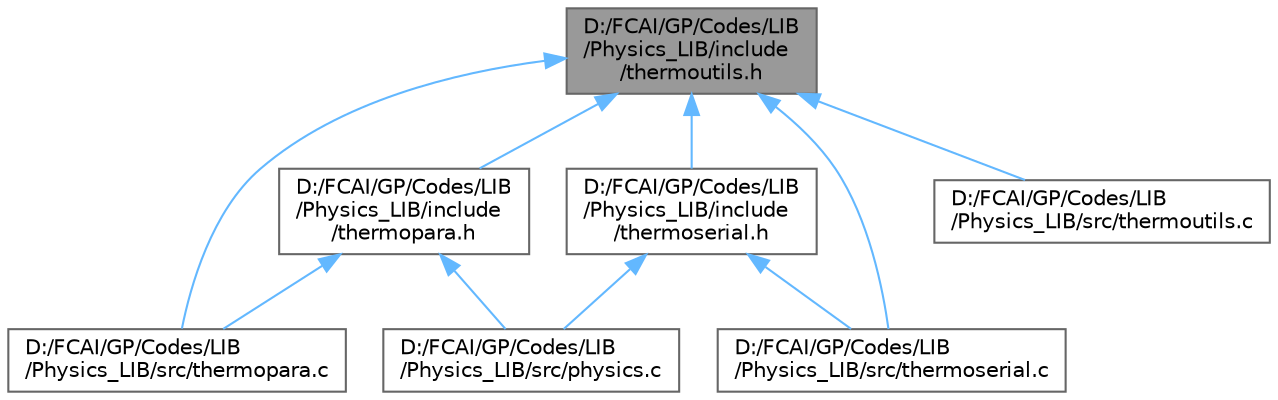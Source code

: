 digraph "D:/FCAI/GP/Codes/LIB/Physics_LIB/include/thermoutils.h"
{
 // LATEX_PDF_SIZE
  bgcolor="transparent";
  edge [fontname=Helvetica,fontsize=10,labelfontname=Helvetica,labelfontsize=10];
  node [fontname=Helvetica,fontsize=10,shape=box,height=0.2,width=0.4];
  Node1 [id="Node000001",label="D:/FCAI/GP/Codes/LIB\l/Physics_LIB/include\l/thermoutils.h",height=0.2,width=0.4,color="gray40", fillcolor="grey60", style="filled", fontcolor="black",tooltip=" "];
  Node1 -> Node2 [id="edge1_Node000001_Node000002",dir="back",color="steelblue1",style="solid",tooltip=" "];
  Node2 [id="Node000002",label="D:/FCAI/GP/Codes/LIB\l/Physics_LIB/include\l/thermopara.h",height=0.2,width=0.4,color="grey40", fillcolor="white", style="filled",URL="$_physics___l_i_b_2include_2thermopara_8h.html",tooltip=" "];
  Node2 -> Node3 [id="edge2_Node000002_Node000003",dir="back",color="steelblue1",style="solid",tooltip=" "];
  Node3 [id="Node000003",label="D:/FCAI/GP/Codes/LIB\l/Physics_LIB/src/physics.c",height=0.2,width=0.4,color="grey40", fillcolor="white", style="filled",URL="$_physics___l_i_b_2src_2physics_8c.html",tooltip="This file contains collection of all simulations calls."];
  Node2 -> Node4 [id="edge3_Node000002_Node000004",dir="back",color="steelblue1",style="solid",tooltip=" "];
  Node4 [id="Node000004",label="D:/FCAI/GP/Codes/LIB\l/Physics_LIB/src/thermopara.c",height=0.2,width=0.4,color="grey40", fillcolor="white", style="filled",URL="$_physics___l_i_b_2src_2thermopara_8c.html",tooltip="This file contains the implementation of the parallel version of the heat transfer simulation in 1D a..."];
  Node1 -> Node5 [id="edge4_Node000001_Node000005",dir="back",color="steelblue1",style="solid",tooltip=" "];
  Node5 [id="Node000005",label="D:/FCAI/GP/Codes/LIB\l/Physics_LIB/include\l/thermoserial.h",height=0.2,width=0.4,color="grey40", fillcolor="white", style="filled",URL="$_physics___l_i_b_2include_2thermoserial_8h.html",tooltip=" "];
  Node5 -> Node3 [id="edge5_Node000005_Node000003",dir="back",color="steelblue1",style="solid",tooltip=" "];
  Node5 -> Node6 [id="edge6_Node000005_Node000006",dir="back",color="steelblue1",style="solid",tooltip=" "];
  Node6 [id="Node000006",label="D:/FCAI/GP/Codes/LIB\l/Physics_LIB/src/thermoserial.c",height=0.2,width=0.4,color="grey40", fillcolor="white", style="filled",URL="$_physics___l_i_b_2src_2thermoserial_8c.html",tooltip="This file contains the implementation of the serial version of the heat transfer simulation in 1D and..."];
  Node1 -> Node4 [id="edge7_Node000001_Node000004",dir="back",color="steelblue1",style="solid",tooltip=" "];
  Node1 -> Node6 [id="edge8_Node000001_Node000006",dir="back",color="steelblue1",style="solid",tooltip=" "];
  Node1 -> Node7 [id="edge9_Node000001_Node000007",dir="back",color="steelblue1",style="solid",tooltip=" "];
  Node7 [id="Node000007",label="D:/FCAI/GP/Codes/LIB\l/Physics_LIB/src/thermoutils.c",height=0.2,width=0.4,color="grey40", fillcolor="white", style="filled",URL="$_physics___l_i_b_2src_2thermoutils_8c.html",tooltip=" "];
}
